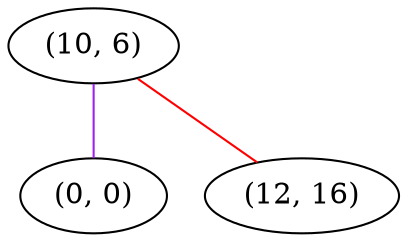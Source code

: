graph "" {
"(10, 6)";
"(0, 0)";
"(12, 16)";
"(10, 6)" -- "(0, 0)"  [color=purple, key=0, weight=4];
"(10, 6)" -- "(12, 16)"  [color=red, key=0, weight=1];
}
